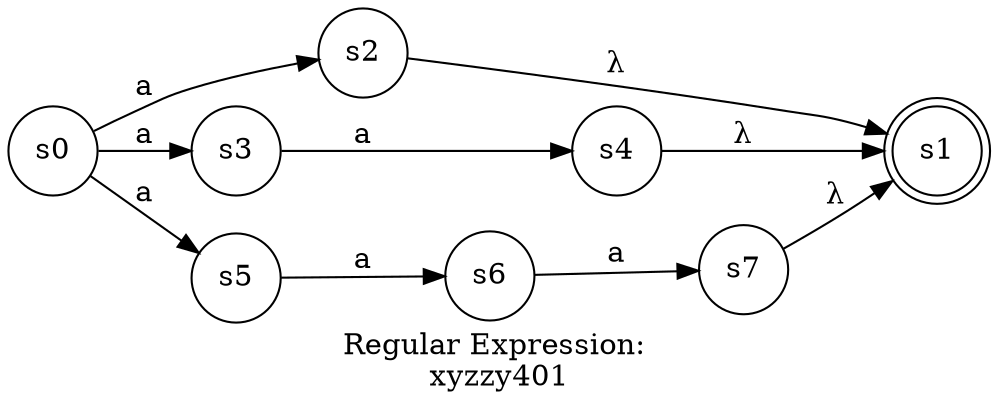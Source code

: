digraph finite_state_machine {
	label="Regular Expression: \nxyzzy401";
	rankdir=LR;
	size="8,5"
	node [shape = doublecircle]; s1;
	node [shape = circle];
	s0 -> s2 [ label = "a" ];
	s0 -> s3 [ label = "a" ];
	s0 -> s5 [ label = "a" ];
	s2 -> s1 [ label = "λ" ];
	s3 -> s4 [ label = "a" ];
	s4 -> s1 [ label = "λ" ];
	s5 -> s6 [ label = "a" ];
	s6 -> s7 [ label = "a" ];
	s7 -> s1 [ label = "λ" ];
}
